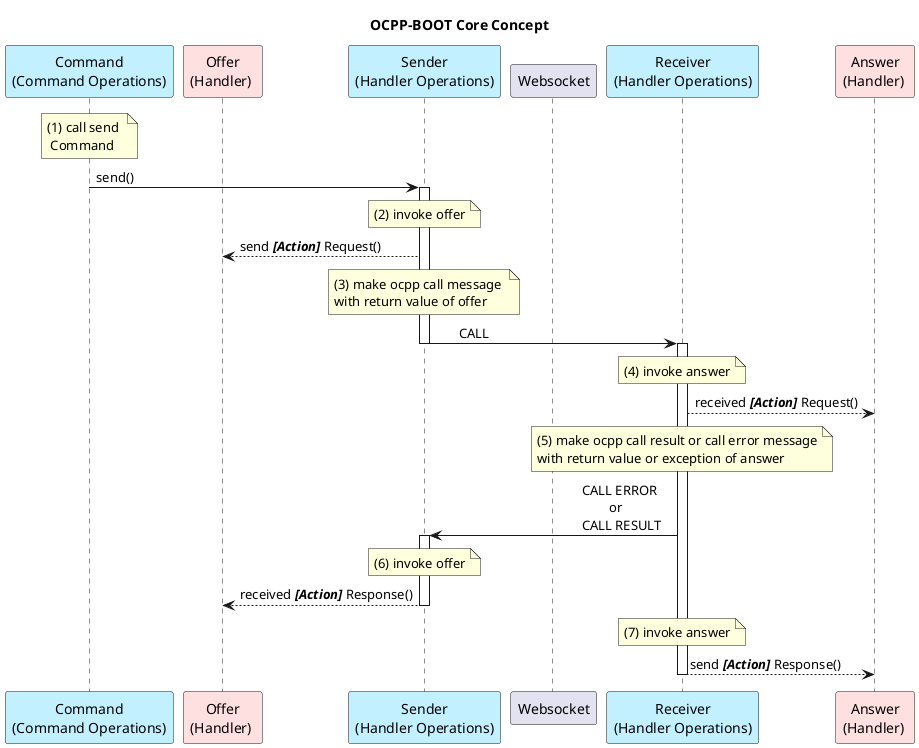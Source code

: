 @startuml

title OCPP-BOOT Core Concept

participant "Command\n(Command Operations)" as Sending #APPLICATION
participant "Offer\n(Handler) " as Offer #IMPLEMENTATION
participant "Sender\n(Handler Operations)" as Sender #APPLICATION
participant "Websocket" as Websocket 
participant "Receiver\n(Handler Operations)" as Receiver #APPLICATION
participant "Answer\n(Handler) " as Answer #IMPLEMENTATION

note over Sending : (1) call send \n Command

Sending -> Sender : send()

activate Sender
note over Sender : (2) invoke offer 
Sender --> Offer : send<i><b> [Action] </b></i>Request()
note over Sender : (3) make ocpp call message \nwith return value of offer
Sender -> Receiver : \tCALL 
deactivate Sender


activate Receiver
note over Receiver : (4) invoke answer
Receiver --> Answer : received<i><b> [Action] </b></i>Request()
note over Receiver : (5) make ocpp call result or call error message\nwith return value or exception of answer
Receiver -> Sender : \t\t\t\t\tCALL ERROR \n \t\t\t\t\t\tor \n\t\t\t\t\tCALL RESULT 

activate Sender
note over Sender : (6) invoke offer
Sender --> Offer : received<i><b> [Action] </b></i>Response()
deactivate Sender

note over Receiver : (7) invoke answer
Receiver --> Answer : send<i><b> [Action] </b></i>Response()
deactivate Receiver

@enduml